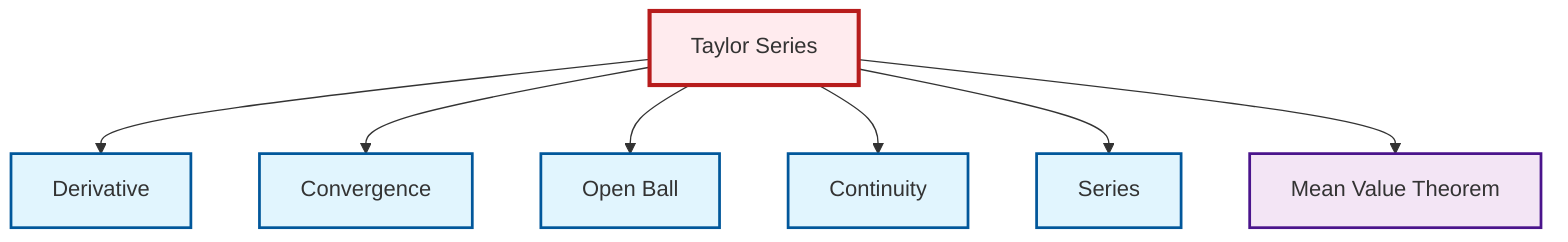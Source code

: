 graph TD
    classDef definition fill:#e1f5fe,stroke:#01579b,stroke-width:2px
    classDef theorem fill:#f3e5f5,stroke:#4a148c,stroke-width:2px
    classDef axiom fill:#fff3e0,stroke:#e65100,stroke-width:2px
    classDef example fill:#e8f5e9,stroke:#1b5e20,stroke-width:2px
    classDef current fill:#ffebee,stroke:#b71c1c,stroke-width:3px
    def-continuity["Continuity"]:::definition
    def-series["Series"]:::definition
    thm-mean-value["Mean Value Theorem"]:::theorem
    thm-taylor-series["Taylor Series"]:::theorem
    def-open-ball["Open Ball"]:::definition
    def-derivative["Derivative"]:::definition
    def-convergence["Convergence"]:::definition
    thm-taylor-series --> def-derivative
    thm-taylor-series --> def-convergence
    thm-taylor-series --> def-open-ball
    thm-taylor-series --> def-continuity
    thm-taylor-series --> def-series
    thm-taylor-series --> thm-mean-value
    class thm-taylor-series current